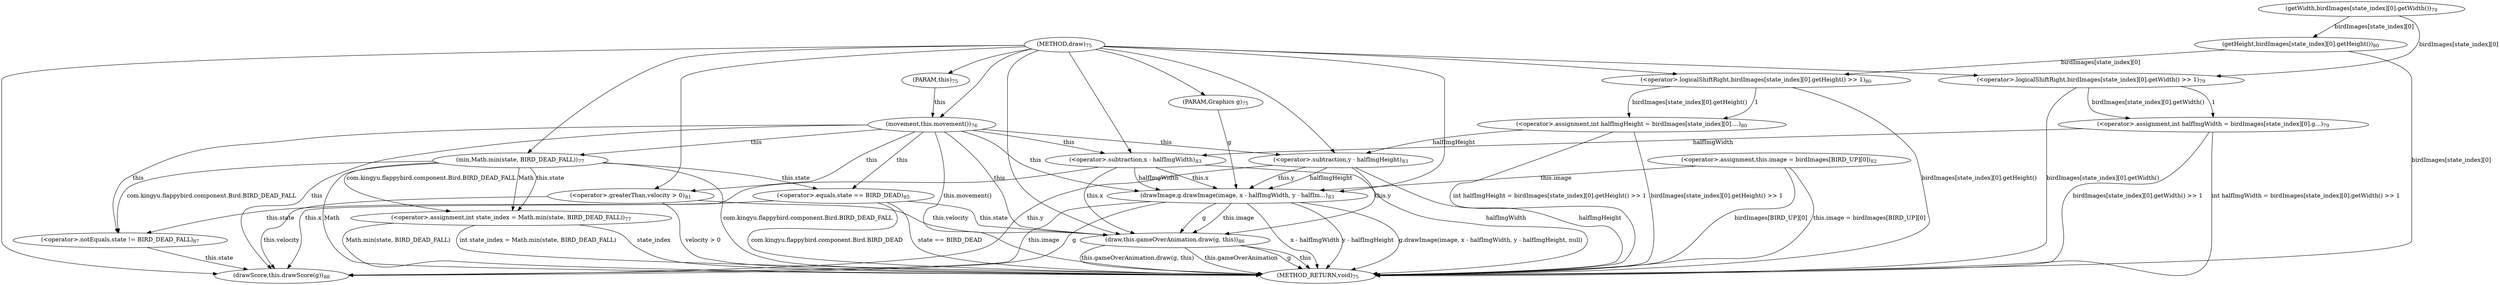 digraph "draw" {  
"312" [label = <(METHOD,draw)<SUB>75</SUB>> ]
"414" [label = <(METHOD_RETURN,void)<SUB>75</SUB>> ]
"4" [label = <(PARAM,this)<SUB>75</SUB>> ]
"313" [label = <(PARAM,Graphics g)<SUB>75</SUB>> ]
"315" [label = <(movement,this.movement())<SUB>76</SUB>> ]
"317" [label = <(&lt;operator&gt;.assignment,int state_index = Math.min(state, BIRD_DEAD_FALL))<SUB>77</SUB>> ]
"328" [label = <(&lt;operator&gt;.assignment,int halfImgWidth = birdImages[state_index][0].g...)<SUB>79</SUB>> ]
"341" [label = <(&lt;operator&gt;.assignment,int halfImgHeight = birdImages[state_index][0]....)<SUB>80</SUB>> ]
"372" [label = <(drawImage,g.drawImage(image, x - halfImgWidth, y - halfIm...)<SUB>83</SUB>> ]
"315" [label = <(movement,this.movement())<SUB>76</SUB>> ]
"317" [label = <(&lt;operator&gt;.assignment,int state_index = Math.min(state, BIRD_DEAD_FALL))<SUB>77</SUB>> ]
"317" [label = <(&lt;operator&gt;.assignment,int state_index = Math.min(state, BIRD_DEAD_FALL))<SUB>77</SUB>> ]
"328" [label = <(&lt;operator&gt;.assignment,int halfImgWidth = birdImages[state_index][0].g...)<SUB>79</SUB>> ]
"328" [label = <(&lt;operator&gt;.assignment,int halfImgWidth = birdImages[state_index][0].g...)<SUB>79</SUB>> ]
"341" [label = <(&lt;operator&gt;.assignment,int halfImgHeight = birdImages[state_index][0]....)<SUB>80</SUB>> ]
"341" [label = <(&lt;operator&gt;.assignment,int halfImgHeight = birdImages[state_index][0]....)<SUB>80</SUB>> ]
"354" [label = <(&lt;operator&gt;.greaterThan,velocity &gt; 0)<SUB>81</SUB>> ]
"359" [label = <(&lt;operator&gt;.assignment,this.image = birdImages[BIRD_UP][0])<SUB>82</SUB>> ]
"372" [label = <(drawImage,g.drawImage(image, x - halfImgWidth, y - halfIm...)<SUB>83</SUB>> ]
"372" [label = <(drawImage,g.drawImage(image, x - halfImgWidth, y - halfIm...)<SUB>83</SUB>> ]
"372" [label = <(drawImage,g.drawImage(image, x - halfImgWidth, y - halfIm...)<SUB>83</SUB>> ]
"372" [label = <(drawImage,g.drawImage(image, x - halfImgWidth, y - halfIm...)<SUB>83</SUB>> ]
"372" [label = <(drawImage,g.drawImage(image, x - halfImgWidth, y - halfIm...)<SUB>83</SUB>> ]
"389" [label = <(&lt;operator&gt;.equals,state == BIRD_DEAD)<SUB>85</SUB>> ]
"396" [label = <(draw,this.gameOverAnimation.draw(g, this))<SUB>86</SUB>> ]
"319" [label = <(min,Math.min(state, BIRD_DEAD_FALL))<SUB>77</SUB>> ]
"319" [label = <(min,Math.min(state, BIRD_DEAD_FALL))<SUB>77</SUB>> ]
"319" [label = <(min,Math.min(state, BIRD_DEAD_FALL))<SUB>77</SUB>> ]
"330" [label = <(&lt;operator&gt;.logicalShiftRight,birdImages[state_index][0].getWidth() &gt;&gt; 1)<SUB>79</SUB>> ]
"330" [label = <(&lt;operator&gt;.logicalShiftRight,birdImages[state_index][0].getWidth() &gt;&gt; 1)<SUB>79</SUB>> ]
"343" [label = <(&lt;operator&gt;.logicalShiftRight,birdImages[state_index][0].getHeight() &gt;&gt; 1)<SUB>80</SUB>> ]
"343" [label = <(&lt;operator&gt;.logicalShiftRight,birdImages[state_index][0].getHeight() &gt;&gt; 1)<SUB>80</SUB>> ]
"354" [label = <(&lt;operator&gt;.greaterThan,velocity &gt; 0)<SUB>81</SUB>> ]
"354" [label = <(&lt;operator&gt;.greaterThan,velocity &gt; 0)<SUB>81</SUB>> ]
"359" [label = <(&lt;operator&gt;.assignment,this.image = birdImages[BIRD_UP][0])<SUB>82</SUB>> ]
"359" [label = <(&lt;operator&gt;.assignment,this.image = birdImages[BIRD_UP][0])<SUB>82</SUB>> ]
"377" [label = <(&lt;operator&gt;.subtraction,x - halfImgWidth)<SUB>83</SUB>> ]
"377" [label = <(&lt;operator&gt;.subtraction,x - halfImgWidth)<SUB>83</SUB>> ]
"382" [label = <(&lt;operator&gt;.subtraction,y - halfImgHeight)<SUB>83</SUB>> ]
"382" [label = <(&lt;operator&gt;.subtraction,y - halfImgHeight)<SUB>83</SUB>> ]
"389" [label = <(&lt;operator&gt;.equals,state == BIRD_DEAD)<SUB>85</SUB>> ]
"389" [label = <(&lt;operator&gt;.equals,state == BIRD_DEAD)<SUB>85</SUB>> ]
"396" [label = <(draw,this.gameOverAnimation.draw(g, this))<SUB>86</SUB>> ]
"396" [label = <(draw,this.gameOverAnimation.draw(g, this))<SUB>86</SUB>> ]
"396" [label = <(draw,this.gameOverAnimation.draw(g, this))<SUB>86</SUB>> ]
"331" [label = <(getWidth,birdImages[state_index][0].getWidth())<SUB>79</SUB>> ]
"344" [label = <(getHeight,birdImages[state_index][0].getHeight())<SUB>80</SUB>> ]
"403" [label = <(&lt;operator&gt;.notEquals,state != BIRD_DEAD_FALL)<SUB>87</SUB>> ]
"410" [label = <(drawScore,this.drawScore(g))<SUB>88</SUB>> ]
"403" [label = <(&lt;operator&gt;.notEquals,state != BIRD_DEAD_FALL)<SUB>87</SUB>> ]
"403" [label = <(&lt;operator&gt;.notEquals,state != BIRD_DEAD_FALL)<SUB>87</SUB>> ]
"410" [label = <(drawScore,this.drawScore(g))<SUB>88</SUB>> ]
"410" [label = <(drawScore,this.drawScore(g))<SUB>88</SUB>> ]
  "315" -> "414"  [ label = "this.movement()"] 
  "317" -> "414"  [ label = "state_index"] 
  "319" -> "414"  [ label = "com.kingyu.flappybird.component.Bird.BIRD_DEAD_FALL"] 
  "317" -> "414"  [ label = "Math.min(state, BIRD_DEAD_FALL)"] 
  "317" -> "414"  [ label = "int state_index = Math.min(state, BIRD_DEAD_FALL)"] 
  "330" -> "414"  [ label = "birdImages[state_index][0].getWidth()"] 
  "328" -> "414"  [ label = "birdImages[state_index][0].getWidth() &gt;&gt; 1"] 
  "328" -> "414"  [ label = "int halfImgWidth = birdImages[state_index][0].getWidth() &gt;&gt; 1"] 
  "344" -> "414"  [ label = "birdImages[state_index][0]"] 
  "343" -> "414"  [ label = "birdImages[state_index][0].getHeight()"] 
  "341" -> "414"  [ label = "birdImages[state_index][0].getHeight() &gt;&gt; 1"] 
  "341" -> "414"  [ label = "int halfImgHeight = birdImages[state_index][0].getHeight() &gt;&gt; 1"] 
  "354" -> "414"  [ label = "velocity &gt; 0"] 
  "359" -> "414"  [ label = "birdImages[BIRD_UP][0]"] 
  "359" -> "414"  [ label = "this.image = birdImages[BIRD_UP][0]"] 
  "377" -> "414"  [ label = "halfImgWidth"] 
  "372" -> "414"  [ label = "x - halfImgWidth"] 
  "382" -> "414"  [ label = "halfImgHeight"] 
  "372" -> "414"  [ label = "y - halfImgHeight"] 
  "372" -> "414"  [ label = "g.drawImage(image, x - halfImgWidth, y - halfImgHeight, null)"] 
  "389" -> "414"  [ label = "com.kingyu.flappybird.component.Bird.BIRD_DEAD"] 
  "389" -> "414"  [ label = "state == BIRD_DEAD"] 
  "396" -> "414"  [ label = "this.gameOverAnimation"] 
  "396" -> "414"  [ label = "g"] 
  "396" -> "414"  [ label = "this"] 
  "396" -> "414"  [ label = "this.gameOverAnimation.draw(g, this)"] 
  "319" -> "414"  [ label = "Math"] 
  "312" -> "4" 
  "312" -> "313" 
  "319" -> "317"  [ label = "Math"] 
  "319" -> "317"  [ label = "this.state"] 
  "319" -> "317"  [ label = "com.kingyu.flappybird.component.Bird.BIRD_DEAD_FALL"] 
  "330" -> "328"  [ label = "birdImages[state_index][0].getWidth()"] 
  "330" -> "328"  [ label = "1"] 
  "343" -> "341"  [ label = "birdImages[state_index][0].getHeight()"] 
  "343" -> "341"  [ label = "1"] 
  "4" -> "315"  [ label = "this"] 
  "312" -> "315" 
  "313" -> "372"  [ label = "g"] 
  "312" -> "372" 
  "315" -> "372"  [ label = "this"] 
  "359" -> "372"  [ label = "this.image"] 
  "377" -> "372"  [ label = "this.x"] 
  "377" -> "372"  [ label = "halfImgWidth"] 
  "382" -> "372"  [ label = "this.y"] 
  "382" -> "372"  [ label = "halfImgHeight"] 
  "312" -> "319" 
  "315" -> "319"  [ label = "this"] 
  "331" -> "330"  [ label = "birdImages[state_index][0]"] 
  "312" -> "330" 
  "344" -> "343"  [ label = "birdImages[state_index][0]"] 
  "312" -> "343" 
  "315" -> "354"  [ label = "this"] 
  "312" -> "354" 
  "315" -> "377"  [ label = "this"] 
  "328" -> "377"  [ label = "halfImgWidth"] 
  "312" -> "377" 
  "315" -> "382"  [ label = "this"] 
  "341" -> "382"  [ label = "halfImgHeight"] 
  "312" -> "382" 
  "315" -> "389"  [ label = "this"] 
  "319" -> "389"  [ label = "this.state"] 
  "315" -> "396"  [ label = "this"] 
  "372" -> "396"  [ label = "g"] 
  "312" -> "396" 
  "354" -> "396"  [ label = "this.velocity"] 
  "372" -> "396"  [ label = "this.image"] 
  "377" -> "396"  [ label = "this.x"] 
  "382" -> "396"  [ label = "this.y"] 
  "389" -> "396"  [ label = "this.state"] 
  "331" -> "344"  [ label = "birdImages[state_index][0]"] 
  "315" -> "403"  [ label = "this"] 
  "389" -> "403"  [ label = "this.state"] 
  "319" -> "403"  [ label = "com.kingyu.flappybird.component.Bird.BIRD_DEAD_FALL"] 
  "315" -> "410"  [ label = "this"] 
  "354" -> "410"  [ label = "this.velocity"] 
  "372" -> "410"  [ label = "this.image"] 
  "377" -> "410"  [ label = "this.x"] 
  "382" -> "410"  [ label = "this.y"] 
  "403" -> "410"  [ label = "this.state"] 
  "312" -> "410" 
  "372" -> "410"  [ label = "g"] 
}
